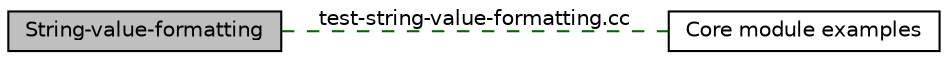 digraph "String-value-formatting"
{
  edge [fontname="Helvetica",fontsize="10",labelfontname="Helvetica",labelfontsize="10"];
  node [fontname="Helvetica",fontsize="10",shape=box];
  rankdir=LR;
  Node1 [label="String-value-formatting",height=0.2,width=0.4,color="black", fillcolor="grey75", style="filled", fontcolor="black",tooltip="Check that StringValue parses complex values correctly."];
  Node2 [label="Core module examples",height=0.2,width=0.4,color="black", fillcolor="white", style="filled",URL="$group__core-examples.html",tooltip="Programs which illustrate use of core module functionality."];
  Node1->Node2 [shape=plaintext, label="test-string-value-formatting.cc", color="darkgreen", dir="none", style="dashed"];
}
